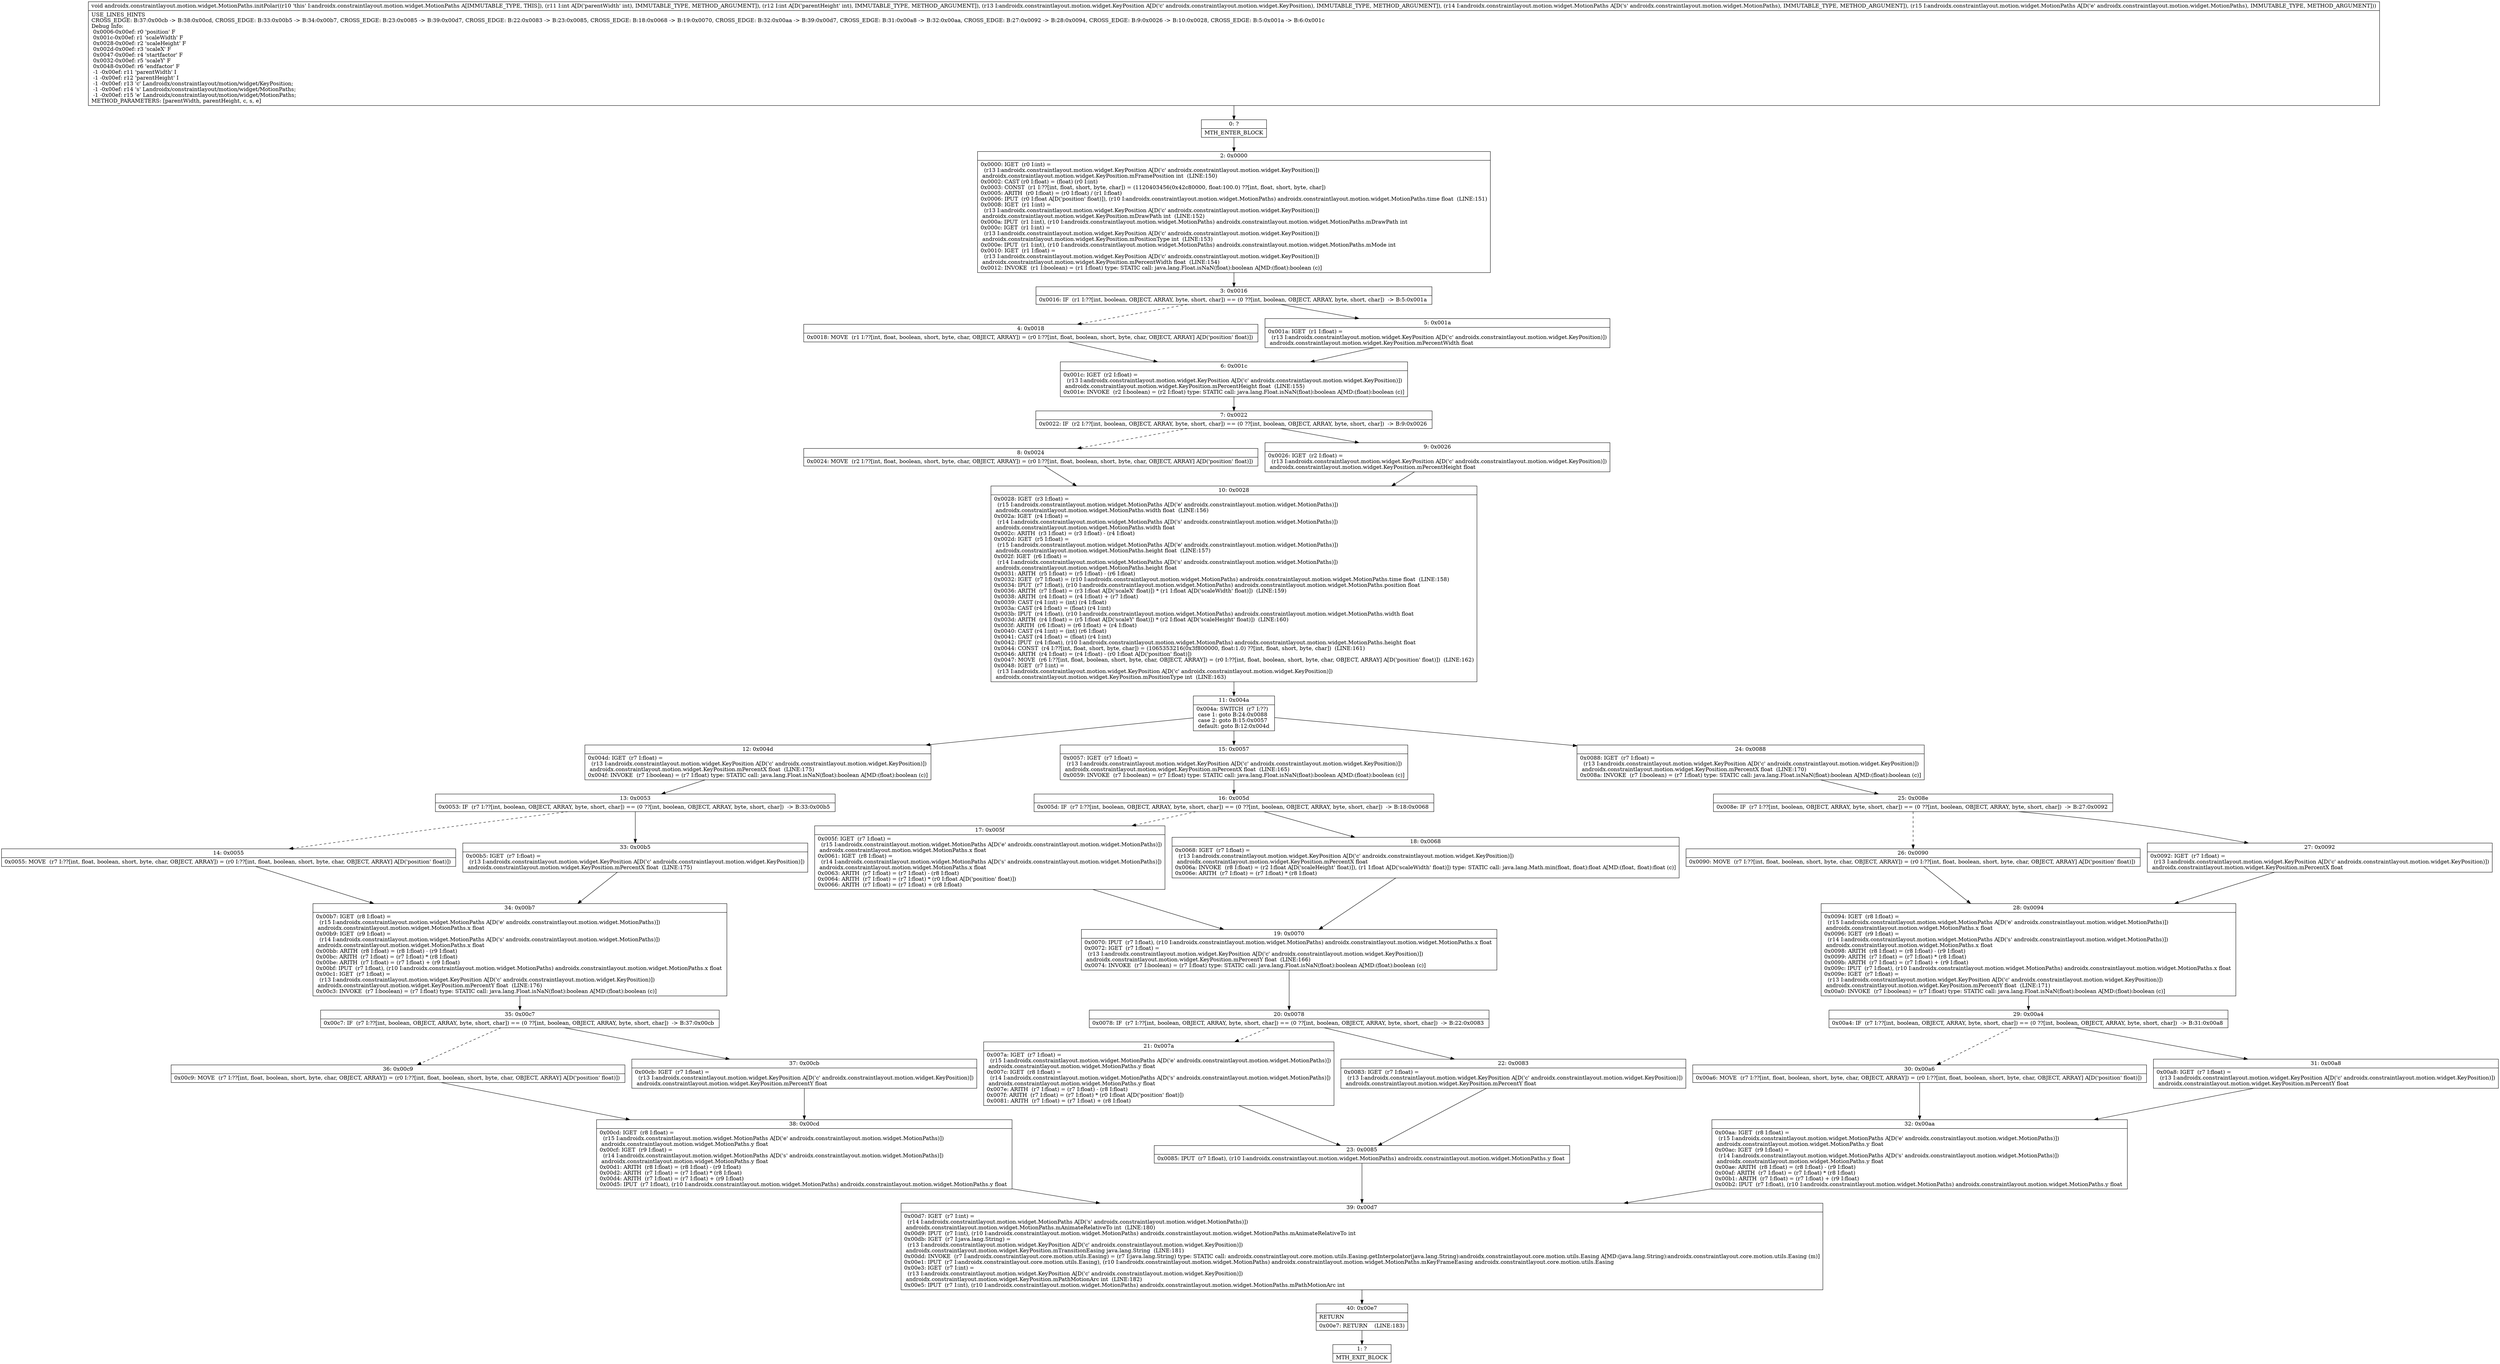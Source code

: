 digraph "CFG forandroidx.constraintlayout.motion.widget.MotionPaths.initPolar(IILandroidx\/constraintlayout\/motion\/widget\/KeyPosition;Landroidx\/constraintlayout\/motion\/widget\/MotionPaths;Landroidx\/constraintlayout\/motion\/widget\/MotionPaths;)V" {
Node_0 [shape=record,label="{0\:\ ?|MTH_ENTER_BLOCK\l}"];
Node_2 [shape=record,label="{2\:\ 0x0000|0x0000: IGET  (r0 I:int) = \l  (r13 I:androidx.constraintlayout.motion.widget.KeyPosition A[D('c' androidx.constraintlayout.motion.widget.KeyPosition)])\l androidx.constraintlayout.motion.widget.KeyPosition.mFramePosition int  (LINE:150)\l0x0002: CAST (r0 I:float) = (float) (r0 I:int) \l0x0003: CONST  (r1 I:??[int, float, short, byte, char]) = (1120403456(0x42c80000, float:100.0) ??[int, float, short, byte, char]) \l0x0005: ARITH  (r0 I:float) = (r0 I:float) \/ (r1 I:float) \l0x0006: IPUT  (r0 I:float A[D('position' float)]), (r10 I:androidx.constraintlayout.motion.widget.MotionPaths) androidx.constraintlayout.motion.widget.MotionPaths.time float  (LINE:151)\l0x0008: IGET  (r1 I:int) = \l  (r13 I:androidx.constraintlayout.motion.widget.KeyPosition A[D('c' androidx.constraintlayout.motion.widget.KeyPosition)])\l androidx.constraintlayout.motion.widget.KeyPosition.mDrawPath int  (LINE:152)\l0x000a: IPUT  (r1 I:int), (r10 I:androidx.constraintlayout.motion.widget.MotionPaths) androidx.constraintlayout.motion.widget.MotionPaths.mDrawPath int \l0x000c: IGET  (r1 I:int) = \l  (r13 I:androidx.constraintlayout.motion.widget.KeyPosition A[D('c' androidx.constraintlayout.motion.widget.KeyPosition)])\l androidx.constraintlayout.motion.widget.KeyPosition.mPositionType int  (LINE:153)\l0x000e: IPUT  (r1 I:int), (r10 I:androidx.constraintlayout.motion.widget.MotionPaths) androidx.constraintlayout.motion.widget.MotionPaths.mMode int \l0x0010: IGET  (r1 I:float) = \l  (r13 I:androidx.constraintlayout.motion.widget.KeyPosition A[D('c' androidx.constraintlayout.motion.widget.KeyPosition)])\l androidx.constraintlayout.motion.widget.KeyPosition.mPercentWidth float  (LINE:154)\l0x0012: INVOKE  (r1 I:boolean) = (r1 I:float) type: STATIC call: java.lang.Float.isNaN(float):boolean A[MD:(float):boolean (c)]\l}"];
Node_3 [shape=record,label="{3\:\ 0x0016|0x0016: IF  (r1 I:??[int, boolean, OBJECT, ARRAY, byte, short, char]) == (0 ??[int, boolean, OBJECT, ARRAY, byte, short, char])  \-\> B:5:0x001a \l}"];
Node_4 [shape=record,label="{4\:\ 0x0018|0x0018: MOVE  (r1 I:??[int, float, boolean, short, byte, char, OBJECT, ARRAY]) = (r0 I:??[int, float, boolean, short, byte, char, OBJECT, ARRAY] A[D('position' float)]) \l}"];
Node_6 [shape=record,label="{6\:\ 0x001c|0x001c: IGET  (r2 I:float) = \l  (r13 I:androidx.constraintlayout.motion.widget.KeyPosition A[D('c' androidx.constraintlayout.motion.widget.KeyPosition)])\l androidx.constraintlayout.motion.widget.KeyPosition.mPercentHeight float  (LINE:155)\l0x001e: INVOKE  (r2 I:boolean) = (r2 I:float) type: STATIC call: java.lang.Float.isNaN(float):boolean A[MD:(float):boolean (c)]\l}"];
Node_7 [shape=record,label="{7\:\ 0x0022|0x0022: IF  (r2 I:??[int, boolean, OBJECT, ARRAY, byte, short, char]) == (0 ??[int, boolean, OBJECT, ARRAY, byte, short, char])  \-\> B:9:0x0026 \l}"];
Node_8 [shape=record,label="{8\:\ 0x0024|0x0024: MOVE  (r2 I:??[int, float, boolean, short, byte, char, OBJECT, ARRAY]) = (r0 I:??[int, float, boolean, short, byte, char, OBJECT, ARRAY] A[D('position' float)]) \l}"];
Node_10 [shape=record,label="{10\:\ 0x0028|0x0028: IGET  (r3 I:float) = \l  (r15 I:androidx.constraintlayout.motion.widget.MotionPaths A[D('e' androidx.constraintlayout.motion.widget.MotionPaths)])\l androidx.constraintlayout.motion.widget.MotionPaths.width float  (LINE:156)\l0x002a: IGET  (r4 I:float) = \l  (r14 I:androidx.constraintlayout.motion.widget.MotionPaths A[D('s' androidx.constraintlayout.motion.widget.MotionPaths)])\l androidx.constraintlayout.motion.widget.MotionPaths.width float \l0x002c: ARITH  (r3 I:float) = (r3 I:float) \- (r4 I:float) \l0x002d: IGET  (r5 I:float) = \l  (r15 I:androidx.constraintlayout.motion.widget.MotionPaths A[D('e' androidx.constraintlayout.motion.widget.MotionPaths)])\l androidx.constraintlayout.motion.widget.MotionPaths.height float  (LINE:157)\l0x002f: IGET  (r6 I:float) = \l  (r14 I:androidx.constraintlayout.motion.widget.MotionPaths A[D('s' androidx.constraintlayout.motion.widget.MotionPaths)])\l androidx.constraintlayout.motion.widget.MotionPaths.height float \l0x0031: ARITH  (r5 I:float) = (r5 I:float) \- (r6 I:float) \l0x0032: IGET  (r7 I:float) = (r10 I:androidx.constraintlayout.motion.widget.MotionPaths) androidx.constraintlayout.motion.widget.MotionPaths.time float  (LINE:158)\l0x0034: IPUT  (r7 I:float), (r10 I:androidx.constraintlayout.motion.widget.MotionPaths) androidx.constraintlayout.motion.widget.MotionPaths.position float \l0x0036: ARITH  (r7 I:float) = (r3 I:float A[D('scaleX' float)]) * (r1 I:float A[D('scaleWidth' float)])  (LINE:159)\l0x0038: ARITH  (r4 I:float) = (r4 I:float) + (r7 I:float) \l0x0039: CAST (r4 I:int) = (int) (r4 I:float) \l0x003a: CAST (r4 I:float) = (float) (r4 I:int) \l0x003b: IPUT  (r4 I:float), (r10 I:androidx.constraintlayout.motion.widget.MotionPaths) androidx.constraintlayout.motion.widget.MotionPaths.width float \l0x003d: ARITH  (r4 I:float) = (r5 I:float A[D('scaleY' float)]) * (r2 I:float A[D('scaleHeight' float)])  (LINE:160)\l0x003f: ARITH  (r6 I:float) = (r6 I:float) + (r4 I:float) \l0x0040: CAST (r4 I:int) = (int) (r6 I:float) \l0x0041: CAST (r4 I:float) = (float) (r4 I:int) \l0x0042: IPUT  (r4 I:float), (r10 I:androidx.constraintlayout.motion.widget.MotionPaths) androidx.constraintlayout.motion.widget.MotionPaths.height float \l0x0044: CONST  (r4 I:??[int, float, short, byte, char]) = (1065353216(0x3f800000, float:1.0) ??[int, float, short, byte, char])  (LINE:161)\l0x0046: ARITH  (r4 I:float) = (r4 I:float) \- (r0 I:float A[D('position' float)]) \l0x0047: MOVE  (r6 I:??[int, float, boolean, short, byte, char, OBJECT, ARRAY]) = (r0 I:??[int, float, boolean, short, byte, char, OBJECT, ARRAY] A[D('position' float)])  (LINE:162)\l0x0048: IGET  (r7 I:int) = \l  (r13 I:androidx.constraintlayout.motion.widget.KeyPosition A[D('c' androidx.constraintlayout.motion.widget.KeyPosition)])\l androidx.constraintlayout.motion.widget.KeyPosition.mPositionType int  (LINE:163)\l}"];
Node_11 [shape=record,label="{11\:\ 0x004a|0x004a: SWITCH  (r7 I:??)\l case 1: goto B:24:0x0088\l case 2: goto B:15:0x0057\l default: goto B:12:0x004d \l}"];
Node_12 [shape=record,label="{12\:\ 0x004d|0x004d: IGET  (r7 I:float) = \l  (r13 I:androidx.constraintlayout.motion.widget.KeyPosition A[D('c' androidx.constraintlayout.motion.widget.KeyPosition)])\l androidx.constraintlayout.motion.widget.KeyPosition.mPercentX float  (LINE:175)\l0x004f: INVOKE  (r7 I:boolean) = (r7 I:float) type: STATIC call: java.lang.Float.isNaN(float):boolean A[MD:(float):boolean (c)]\l}"];
Node_13 [shape=record,label="{13\:\ 0x0053|0x0053: IF  (r7 I:??[int, boolean, OBJECT, ARRAY, byte, short, char]) == (0 ??[int, boolean, OBJECT, ARRAY, byte, short, char])  \-\> B:33:0x00b5 \l}"];
Node_14 [shape=record,label="{14\:\ 0x0055|0x0055: MOVE  (r7 I:??[int, float, boolean, short, byte, char, OBJECT, ARRAY]) = (r0 I:??[int, float, boolean, short, byte, char, OBJECT, ARRAY] A[D('position' float)]) \l}"];
Node_34 [shape=record,label="{34\:\ 0x00b7|0x00b7: IGET  (r8 I:float) = \l  (r15 I:androidx.constraintlayout.motion.widget.MotionPaths A[D('e' androidx.constraintlayout.motion.widget.MotionPaths)])\l androidx.constraintlayout.motion.widget.MotionPaths.x float \l0x00b9: IGET  (r9 I:float) = \l  (r14 I:androidx.constraintlayout.motion.widget.MotionPaths A[D('s' androidx.constraintlayout.motion.widget.MotionPaths)])\l androidx.constraintlayout.motion.widget.MotionPaths.x float \l0x00bb: ARITH  (r8 I:float) = (r8 I:float) \- (r9 I:float) \l0x00bc: ARITH  (r7 I:float) = (r7 I:float) * (r8 I:float) \l0x00be: ARITH  (r7 I:float) = (r7 I:float) + (r9 I:float) \l0x00bf: IPUT  (r7 I:float), (r10 I:androidx.constraintlayout.motion.widget.MotionPaths) androidx.constraintlayout.motion.widget.MotionPaths.x float \l0x00c1: IGET  (r7 I:float) = \l  (r13 I:androidx.constraintlayout.motion.widget.KeyPosition A[D('c' androidx.constraintlayout.motion.widget.KeyPosition)])\l androidx.constraintlayout.motion.widget.KeyPosition.mPercentY float  (LINE:176)\l0x00c3: INVOKE  (r7 I:boolean) = (r7 I:float) type: STATIC call: java.lang.Float.isNaN(float):boolean A[MD:(float):boolean (c)]\l}"];
Node_35 [shape=record,label="{35\:\ 0x00c7|0x00c7: IF  (r7 I:??[int, boolean, OBJECT, ARRAY, byte, short, char]) == (0 ??[int, boolean, OBJECT, ARRAY, byte, short, char])  \-\> B:37:0x00cb \l}"];
Node_36 [shape=record,label="{36\:\ 0x00c9|0x00c9: MOVE  (r7 I:??[int, float, boolean, short, byte, char, OBJECT, ARRAY]) = (r0 I:??[int, float, boolean, short, byte, char, OBJECT, ARRAY] A[D('position' float)]) \l}"];
Node_38 [shape=record,label="{38\:\ 0x00cd|0x00cd: IGET  (r8 I:float) = \l  (r15 I:androidx.constraintlayout.motion.widget.MotionPaths A[D('e' androidx.constraintlayout.motion.widget.MotionPaths)])\l androidx.constraintlayout.motion.widget.MotionPaths.y float \l0x00cf: IGET  (r9 I:float) = \l  (r14 I:androidx.constraintlayout.motion.widget.MotionPaths A[D('s' androidx.constraintlayout.motion.widget.MotionPaths)])\l androidx.constraintlayout.motion.widget.MotionPaths.y float \l0x00d1: ARITH  (r8 I:float) = (r8 I:float) \- (r9 I:float) \l0x00d2: ARITH  (r7 I:float) = (r7 I:float) * (r8 I:float) \l0x00d4: ARITH  (r7 I:float) = (r7 I:float) + (r9 I:float) \l0x00d5: IPUT  (r7 I:float), (r10 I:androidx.constraintlayout.motion.widget.MotionPaths) androidx.constraintlayout.motion.widget.MotionPaths.y float \l}"];
Node_39 [shape=record,label="{39\:\ 0x00d7|0x00d7: IGET  (r7 I:int) = \l  (r14 I:androidx.constraintlayout.motion.widget.MotionPaths A[D('s' androidx.constraintlayout.motion.widget.MotionPaths)])\l androidx.constraintlayout.motion.widget.MotionPaths.mAnimateRelativeTo int  (LINE:180)\l0x00d9: IPUT  (r7 I:int), (r10 I:androidx.constraintlayout.motion.widget.MotionPaths) androidx.constraintlayout.motion.widget.MotionPaths.mAnimateRelativeTo int \l0x00db: IGET  (r7 I:java.lang.String) = \l  (r13 I:androidx.constraintlayout.motion.widget.KeyPosition A[D('c' androidx.constraintlayout.motion.widget.KeyPosition)])\l androidx.constraintlayout.motion.widget.KeyPosition.mTransitionEasing java.lang.String  (LINE:181)\l0x00dd: INVOKE  (r7 I:androidx.constraintlayout.core.motion.utils.Easing) = (r7 I:java.lang.String) type: STATIC call: androidx.constraintlayout.core.motion.utils.Easing.getInterpolator(java.lang.String):androidx.constraintlayout.core.motion.utils.Easing A[MD:(java.lang.String):androidx.constraintlayout.core.motion.utils.Easing (m)]\l0x00e1: IPUT  (r7 I:androidx.constraintlayout.core.motion.utils.Easing), (r10 I:androidx.constraintlayout.motion.widget.MotionPaths) androidx.constraintlayout.motion.widget.MotionPaths.mKeyFrameEasing androidx.constraintlayout.core.motion.utils.Easing \l0x00e3: IGET  (r7 I:int) = \l  (r13 I:androidx.constraintlayout.motion.widget.KeyPosition A[D('c' androidx.constraintlayout.motion.widget.KeyPosition)])\l androidx.constraintlayout.motion.widget.KeyPosition.mPathMotionArc int  (LINE:182)\l0x00e5: IPUT  (r7 I:int), (r10 I:androidx.constraintlayout.motion.widget.MotionPaths) androidx.constraintlayout.motion.widget.MotionPaths.mPathMotionArc int \l}"];
Node_40 [shape=record,label="{40\:\ 0x00e7|RETURN\l|0x00e7: RETURN    (LINE:183)\l}"];
Node_1 [shape=record,label="{1\:\ ?|MTH_EXIT_BLOCK\l}"];
Node_37 [shape=record,label="{37\:\ 0x00cb|0x00cb: IGET  (r7 I:float) = \l  (r13 I:androidx.constraintlayout.motion.widget.KeyPosition A[D('c' androidx.constraintlayout.motion.widget.KeyPosition)])\l androidx.constraintlayout.motion.widget.KeyPosition.mPercentY float \l}"];
Node_33 [shape=record,label="{33\:\ 0x00b5|0x00b5: IGET  (r7 I:float) = \l  (r13 I:androidx.constraintlayout.motion.widget.KeyPosition A[D('c' androidx.constraintlayout.motion.widget.KeyPosition)])\l androidx.constraintlayout.motion.widget.KeyPosition.mPercentX float  (LINE:175)\l}"];
Node_15 [shape=record,label="{15\:\ 0x0057|0x0057: IGET  (r7 I:float) = \l  (r13 I:androidx.constraintlayout.motion.widget.KeyPosition A[D('c' androidx.constraintlayout.motion.widget.KeyPosition)])\l androidx.constraintlayout.motion.widget.KeyPosition.mPercentX float  (LINE:165)\l0x0059: INVOKE  (r7 I:boolean) = (r7 I:float) type: STATIC call: java.lang.Float.isNaN(float):boolean A[MD:(float):boolean (c)]\l}"];
Node_16 [shape=record,label="{16\:\ 0x005d|0x005d: IF  (r7 I:??[int, boolean, OBJECT, ARRAY, byte, short, char]) == (0 ??[int, boolean, OBJECT, ARRAY, byte, short, char])  \-\> B:18:0x0068 \l}"];
Node_17 [shape=record,label="{17\:\ 0x005f|0x005f: IGET  (r7 I:float) = \l  (r15 I:androidx.constraintlayout.motion.widget.MotionPaths A[D('e' androidx.constraintlayout.motion.widget.MotionPaths)])\l androidx.constraintlayout.motion.widget.MotionPaths.x float \l0x0061: IGET  (r8 I:float) = \l  (r14 I:androidx.constraintlayout.motion.widget.MotionPaths A[D('s' androidx.constraintlayout.motion.widget.MotionPaths)])\l androidx.constraintlayout.motion.widget.MotionPaths.x float \l0x0063: ARITH  (r7 I:float) = (r7 I:float) \- (r8 I:float) \l0x0064: ARITH  (r7 I:float) = (r7 I:float) * (r0 I:float A[D('position' float)]) \l0x0066: ARITH  (r7 I:float) = (r7 I:float) + (r8 I:float) \l}"];
Node_19 [shape=record,label="{19\:\ 0x0070|0x0070: IPUT  (r7 I:float), (r10 I:androidx.constraintlayout.motion.widget.MotionPaths) androidx.constraintlayout.motion.widget.MotionPaths.x float \l0x0072: IGET  (r7 I:float) = \l  (r13 I:androidx.constraintlayout.motion.widget.KeyPosition A[D('c' androidx.constraintlayout.motion.widget.KeyPosition)])\l androidx.constraintlayout.motion.widget.KeyPosition.mPercentY float  (LINE:166)\l0x0074: INVOKE  (r7 I:boolean) = (r7 I:float) type: STATIC call: java.lang.Float.isNaN(float):boolean A[MD:(float):boolean (c)]\l}"];
Node_20 [shape=record,label="{20\:\ 0x0078|0x0078: IF  (r7 I:??[int, boolean, OBJECT, ARRAY, byte, short, char]) == (0 ??[int, boolean, OBJECT, ARRAY, byte, short, char])  \-\> B:22:0x0083 \l}"];
Node_21 [shape=record,label="{21\:\ 0x007a|0x007a: IGET  (r7 I:float) = \l  (r15 I:androidx.constraintlayout.motion.widget.MotionPaths A[D('e' androidx.constraintlayout.motion.widget.MotionPaths)])\l androidx.constraintlayout.motion.widget.MotionPaths.y float \l0x007c: IGET  (r8 I:float) = \l  (r14 I:androidx.constraintlayout.motion.widget.MotionPaths A[D('s' androidx.constraintlayout.motion.widget.MotionPaths)])\l androidx.constraintlayout.motion.widget.MotionPaths.y float \l0x007e: ARITH  (r7 I:float) = (r7 I:float) \- (r8 I:float) \l0x007f: ARITH  (r7 I:float) = (r7 I:float) * (r0 I:float A[D('position' float)]) \l0x0081: ARITH  (r7 I:float) = (r7 I:float) + (r8 I:float) \l}"];
Node_23 [shape=record,label="{23\:\ 0x0085|0x0085: IPUT  (r7 I:float), (r10 I:androidx.constraintlayout.motion.widget.MotionPaths) androidx.constraintlayout.motion.widget.MotionPaths.y float \l}"];
Node_22 [shape=record,label="{22\:\ 0x0083|0x0083: IGET  (r7 I:float) = \l  (r13 I:androidx.constraintlayout.motion.widget.KeyPosition A[D('c' androidx.constraintlayout.motion.widget.KeyPosition)])\l androidx.constraintlayout.motion.widget.KeyPosition.mPercentY float \l}"];
Node_18 [shape=record,label="{18\:\ 0x0068|0x0068: IGET  (r7 I:float) = \l  (r13 I:androidx.constraintlayout.motion.widget.KeyPosition A[D('c' androidx.constraintlayout.motion.widget.KeyPosition)])\l androidx.constraintlayout.motion.widget.KeyPosition.mPercentX float \l0x006a: INVOKE  (r8 I:float) = (r2 I:float A[D('scaleHeight' float)]), (r1 I:float A[D('scaleWidth' float)]) type: STATIC call: java.lang.Math.min(float, float):float A[MD:(float, float):float (c)]\l0x006e: ARITH  (r7 I:float) = (r7 I:float) * (r8 I:float) \l}"];
Node_24 [shape=record,label="{24\:\ 0x0088|0x0088: IGET  (r7 I:float) = \l  (r13 I:androidx.constraintlayout.motion.widget.KeyPosition A[D('c' androidx.constraintlayout.motion.widget.KeyPosition)])\l androidx.constraintlayout.motion.widget.KeyPosition.mPercentX float  (LINE:170)\l0x008a: INVOKE  (r7 I:boolean) = (r7 I:float) type: STATIC call: java.lang.Float.isNaN(float):boolean A[MD:(float):boolean (c)]\l}"];
Node_25 [shape=record,label="{25\:\ 0x008e|0x008e: IF  (r7 I:??[int, boolean, OBJECT, ARRAY, byte, short, char]) == (0 ??[int, boolean, OBJECT, ARRAY, byte, short, char])  \-\> B:27:0x0092 \l}"];
Node_26 [shape=record,label="{26\:\ 0x0090|0x0090: MOVE  (r7 I:??[int, float, boolean, short, byte, char, OBJECT, ARRAY]) = (r0 I:??[int, float, boolean, short, byte, char, OBJECT, ARRAY] A[D('position' float)]) \l}"];
Node_28 [shape=record,label="{28\:\ 0x0094|0x0094: IGET  (r8 I:float) = \l  (r15 I:androidx.constraintlayout.motion.widget.MotionPaths A[D('e' androidx.constraintlayout.motion.widget.MotionPaths)])\l androidx.constraintlayout.motion.widget.MotionPaths.x float \l0x0096: IGET  (r9 I:float) = \l  (r14 I:androidx.constraintlayout.motion.widget.MotionPaths A[D('s' androidx.constraintlayout.motion.widget.MotionPaths)])\l androidx.constraintlayout.motion.widget.MotionPaths.x float \l0x0098: ARITH  (r8 I:float) = (r8 I:float) \- (r9 I:float) \l0x0099: ARITH  (r7 I:float) = (r7 I:float) * (r8 I:float) \l0x009b: ARITH  (r7 I:float) = (r7 I:float) + (r9 I:float) \l0x009c: IPUT  (r7 I:float), (r10 I:androidx.constraintlayout.motion.widget.MotionPaths) androidx.constraintlayout.motion.widget.MotionPaths.x float \l0x009e: IGET  (r7 I:float) = \l  (r13 I:androidx.constraintlayout.motion.widget.KeyPosition A[D('c' androidx.constraintlayout.motion.widget.KeyPosition)])\l androidx.constraintlayout.motion.widget.KeyPosition.mPercentY float  (LINE:171)\l0x00a0: INVOKE  (r7 I:boolean) = (r7 I:float) type: STATIC call: java.lang.Float.isNaN(float):boolean A[MD:(float):boolean (c)]\l}"];
Node_29 [shape=record,label="{29\:\ 0x00a4|0x00a4: IF  (r7 I:??[int, boolean, OBJECT, ARRAY, byte, short, char]) == (0 ??[int, boolean, OBJECT, ARRAY, byte, short, char])  \-\> B:31:0x00a8 \l}"];
Node_30 [shape=record,label="{30\:\ 0x00a6|0x00a6: MOVE  (r7 I:??[int, float, boolean, short, byte, char, OBJECT, ARRAY]) = (r0 I:??[int, float, boolean, short, byte, char, OBJECT, ARRAY] A[D('position' float)]) \l}"];
Node_32 [shape=record,label="{32\:\ 0x00aa|0x00aa: IGET  (r8 I:float) = \l  (r15 I:androidx.constraintlayout.motion.widget.MotionPaths A[D('e' androidx.constraintlayout.motion.widget.MotionPaths)])\l androidx.constraintlayout.motion.widget.MotionPaths.y float \l0x00ac: IGET  (r9 I:float) = \l  (r14 I:androidx.constraintlayout.motion.widget.MotionPaths A[D('s' androidx.constraintlayout.motion.widget.MotionPaths)])\l androidx.constraintlayout.motion.widget.MotionPaths.y float \l0x00ae: ARITH  (r8 I:float) = (r8 I:float) \- (r9 I:float) \l0x00af: ARITH  (r7 I:float) = (r7 I:float) * (r8 I:float) \l0x00b1: ARITH  (r7 I:float) = (r7 I:float) + (r9 I:float) \l0x00b2: IPUT  (r7 I:float), (r10 I:androidx.constraintlayout.motion.widget.MotionPaths) androidx.constraintlayout.motion.widget.MotionPaths.y float \l}"];
Node_31 [shape=record,label="{31\:\ 0x00a8|0x00a8: IGET  (r7 I:float) = \l  (r13 I:androidx.constraintlayout.motion.widget.KeyPosition A[D('c' androidx.constraintlayout.motion.widget.KeyPosition)])\l androidx.constraintlayout.motion.widget.KeyPosition.mPercentY float \l}"];
Node_27 [shape=record,label="{27\:\ 0x0092|0x0092: IGET  (r7 I:float) = \l  (r13 I:androidx.constraintlayout.motion.widget.KeyPosition A[D('c' androidx.constraintlayout.motion.widget.KeyPosition)])\l androidx.constraintlayout.motion.widget.KeyPosition.mPercentX float \l}"];
Node_9 [shape=record,label="{9\:\ 0x0026|0x0026: IGET  (r2 I:float) = \l  (r13 I:androidx.constraintlayout.motion.widget.KeyPosition A[D('c' androidx.constraintlayout.motion.widget.KeyPosition)])\l androidx.constraintlayout.motion.widget.KeyPosition.mPercentHeight float \l}"];
Node_5 [shape=record,label="{5\:\ 0x001a|0x001a: IGET  (r1 I:float) = \l  (r13 I:androidx.constraintlayout.motion.widget.KeyPosition A[D('c' androidx.constraintlayout.motion.widget.KeyPosition)])\l androidx.constraintlayout.motion.widget.KeyPosition.mPercentWidth float \l}"];
MethodNode[shape=record,label="{void androidx.constraintlayout.motion.widget.MotionPaths.initPolar((r10 'this' I:androidx.constraintlayout.motion.widget.MotionPaths A[IMMUTABLE_TYPE, THIS]), (r11 I:int A[D('parentWidth' int), IMMUTABLE_TYPE, METHOD_ARGUMENT]), (r12 I:int A[D('parentHeight' int), IMMUTABLE_TYPE, METHOD_ARGUMENT]), (r13 I:androidx.constraintlayout.motion.widget.KeyPosition A[D('c' androidx.constraintlayout.motion.widget.KeyPosition), IMMUTABLE_TYPE, METHOD_ARGUMENT]), (r14 I:androidx.constraintlayout.motion.widget.MotionPaths A[D('s' androidx.constraintlayout.motion.widget.MotionPaths), IMMUTABLE_TYPE, METHOD_ARGUMENT]), (r15 I:androidx.constraintlayout.motion.widget.MotionPaths A[D('e' androidx.constraintlayout.motion.widget.MotionPaths), IMMUTABLE_TYPE, METHOD_ARGUMENT]))  | USE_LINES_HINTS\lCROSS_EDGE: B:37:0x00cb \-\> B:38:0x00cd, CROSS_EDGE: B:33:0x00b5 \-\> B:34:0x00b7, CROSS_EDGE: B:23:0x0085 \-\> B:39:0x00d7, CROSS_EDGE: B:22:0x0083 \-\> B:23:0x0085, CROSS_EDGE: B:18:0x0068 \-\> B:19:0x0070, CROSS_EDGE: B:32:0x00aa \-\> B:39:0x00d7, CROSS_EDGE: B:31:0x00a8 \-\> B:32:0x00aa, CROSS_EDGE: B:27:0x0092 \-\> B:28:0x0094, CROSS_EDGE: B:9:0x0026 \-\> B:10:0x0028, CROSS_EDGE: B:5:0x001a \-\> B:6:0x001c\lDebug Info:\l  0x0006\-0x00ef: r0 'position' F\l  0x001c\-0x00ef: r1 'scaleWidth' F\l  0x0028\-0x00ef: r2 'scaleHeight' F\l  0x002d\-0x00ef: r3 'scaleX' F\l  0x0047\-0x00ef: r4 'startfactor' F\l  0x0032\-0x00ef: r5 'scaleY' F\l  0x0048\-0x00ef: r6 'endfactor' F\l  \-1 \-0x00ef: r11 'parentWidth' I\l  \-1 \-0x00ef: r12 'parentHeight' I\l  \-1 \-0x00ef: r13 'c' Landroidx\/constraintlayout\/motion\/widget\/KeyPosition;\l  \-1 \-0x00ef: r14 's' Landroidx\/constraintlayout\/motion\/widget\/MotionPaths;\l  \-1 \-0x00ef: r15 'e' Landroidx\/constraintlayout\/motion\/widget\/MotionPaths;\lMETHOD_PARAMETERS: [parentWidth, parentHeight, c, s, e]\l}"];
MethodNode -> Node_0;Node_0 -> Node_2;
Node_2 -> Node_3;
Node_3 -> Node_4[style=dashed];
Node_3 -> Node_5;
Node_4 -> Node_6;
Node_6 -> Node_7;
Node_7 -> Node_8[style=dashed];
Node_7 -> Node_9;
Node_8 -> Node_10;
Node_10 -> Node_11;
Node_11 -> Node_12;
Node_11 -> Node_15;
Node_11 -> Node_24;
Node_12 -> Node_13;
Node_13 -> Node_14[style=dashed];
Node_13 -> Node_33;
Node_14 -> Node_34;
Node_34 -> Node_35;
Node_35 -> Node_36[style=dashed];
Node_35 -> Node_37;
Node_36 -> Node_38;
Node_38 -> Node_39;
Node_39 -> Node_40;
Node_40 -> Node_1;
Node_37 -> Node_38;
Node_33 -> Node_34;
Node_15 -> Node_16;
Node_16 -> Node_17[style=dashed];
Node_16 -> Node_18;
Node_17 -> Node_19;
Node_19 -> Node_20;
Node_20 -> Node_21[style=dashed];
Node_20 -> Node_22;
Node_21 -> Node_23;
Node_23 -> Node_39;
Node_22 -> Node_23;
Node_18 -> Node_19;
Node_24 -> Node_25;
Node_25 -> Node_26[style=dashed];
Node_25 -> Node_27;
Node_26 -> Node_28;
Node_28 -> Node_29;
Node_29 -> Node_30[style=dashed];
Node_29 -> Node_31;
Node_30 -> Node_32;
Node_32 -> Node_39;
Node_31 -> Node_32;
Node_27 -> Node_28;
Node_9 -> Node_10;
Node_5 -> Node_6;
}

